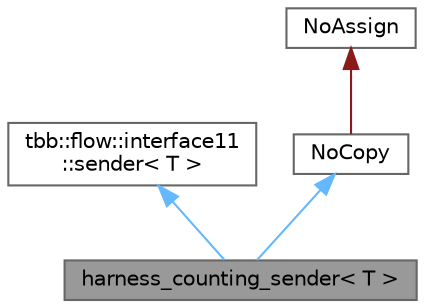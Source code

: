digraph "harness_counting_sender&lt; T &gt;"
{
 // LATEX_PDF_SIZE
  bgcolor="transparent";
  edge [fontname=Helvetica,fontsize=10,labelfontname=Helvetica,labelfontsize=10];
  node [fontname=Helvetica,fontsize=10,shape=box,height=0.2,width=0.4];
  Node1 [id="Node000001",label="harness_counting_sender\< T \>",height=0.2,width=0.4,color="gray40", fillcolor="grey60", style="filled", fontcolor="black",tooltip="Counts the number of puts received"];
  Node2 -> Node1 [id="edge4_Node000001_Node000002",dir="back",color="steelblue1",style="solid",tooltip=" "];
  Node2 [id="Node000002",label="tbb::flow::interface11\l::sender\< T \>",height=0.2,width=0.4,color="gray40", fillcolor="white", style="filled",URL="$classtbb_1_1flow_1_1interface11_1_1sender.html",tooltip="Forward declaration section"];
  Node3 -> Node1 [id="edge5_Node000001_Node000003",dir="back",color="steelblue1",style="solid",tooltip=" "];
  Node3 [id="Node000003",label="NoCopy",height=0.2,width=0.4,color="gray40", fillcolor="white", style="filled",URL="$class_no_copy.html",tooltip="Base class for prohibiting compiler-generated copy constructor or operator="];
  Node4 -> Node3 [id="edge6_Node000003_Node000004",dir="back",color="firebrick4",style="solid",tooltip=" "];
  Node4 [id="Node000004",label="NoAssign",height=0.2,width=0.4,color="gray40", fillcolor="white", style="filled",URL="$class_no_assign.html",tooltip="Base class for prohibiting compiler-generated operator="];
}
